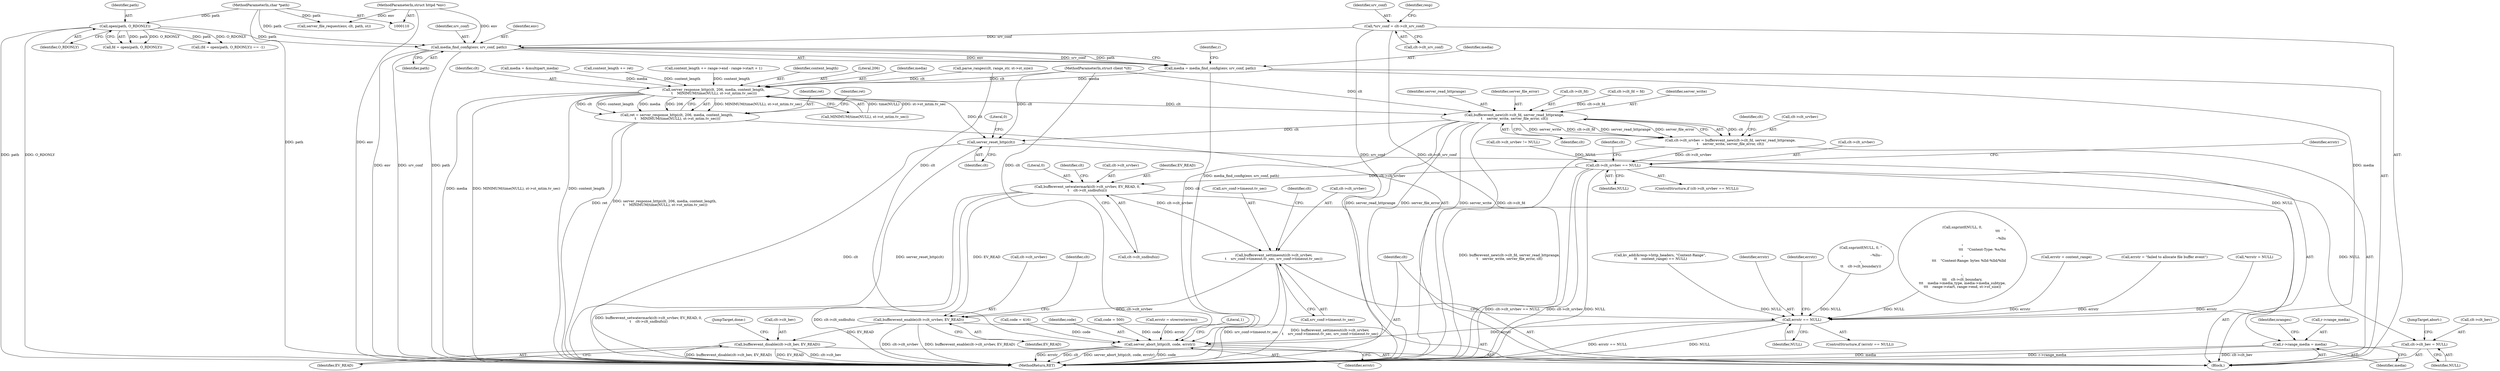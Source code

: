 digraph "0_src_142cfc82b932bc211218fbd7bdda8c7ce83f19df_1@pointer" {
"1000219" [label="(Call,media_find_config(env, srv_conf, path))"];
"1000111" [label="(MethodParameterIn,struct httpd *env)"];
"1000118" [label="(Call,*srv_conf = clt->clt_srv_conf)"];
"1000211" [label="(Call,open(path, O_RDONLY))"];
"1000113" [label="(MethodParameterIn,char *path)"];
"1000217" [label="(Call,media = media_find_config(env, srv_conf, path))"];
"1000223" [label="(Call,r->range_media = media)"];
"1000409" [label="(Call,server_response_http(clt, 206, media, content_length,\n \t    MINIMUM(time(NULL), st->st_mtim.tv_sec)))"];
"1000407" [label="(Call,ret = server_response_http(clt, 206, media, content_length,\n \t    MINIMUM(time(NULL), st->st_mtim.tv_sec)))"];
"1000457" [label="(Call,bufferevent_new(clt->clt_fd, server_read_httprange,\n\t    server_write, server_file_error, clt))"];
"1000453" [label="(Call,clt->clt_srvbev = bufferevent_new(clt->clt_fd, server_read_httprange,\n\t    server_write, server_file_error, clt))"];
"1000466" [label="(Call,clt->clt_srvbev == NULL)"];
"1000476" [label="(Call,bufferevent_setwatermark(clt->clt_srvbev, EV_READ, 0,\n\t    clt->clt_sndbufsiz))"];
"1000485" [label="(Call,bufferevent_settimeout(clt->clt_srvbev,\n\t    srv_conf->timeout.tv_sec, srv_conf->timeout.tv_sec))"];
"1000499" [label="(Call,bufferevent_enable(clt->clt_srvbev, EV_READ))"];
"1000504" [label="(Call,bufferevent_disable(clt->clt_bev, EV_READ))"];
"1000526" [label="(Call,clt->clt_bev = NULL)"];
"1000540" [label="(Call,errstr == NULL)"];
"1000547" [label="(Call,server_abort_http(clt, code, errstr))"];
"1000510" [label="(Call,server_reset_http(clt))"];
"1000182" [label="(Call,parse_ranges(clt, range_str, st->st_size))"];
"1000509" [label="(JumpTarget,done:)"];
"1000467" [label="(Call,clt->clt_srvbev)"];
"1000486" [label="(Call,clt->clt_srvbev)"];
"1000464" [label="(Identifier,clt)"];
"1000220" [label="(Identifier,env)"];
"1000462" [label="(Identifier,server_write)"];
"1000258" [label="(Call,kv_add(&resp->http_headers, \"Content-Range\",\n \t\t    content_range) == NULL)"];
"1000212" [label="(Identifier,path)"];
"1000530" [label="(Identifier,NULL)"];
"1000487" [label="(Identifier,clt)"];
"1000213" [label="(Identifier,O_RDONLY)"];
"1000505" [label="(Call,clt->clt_bev)"];
"1000219" [label="(Call,media_find_config(env, srv_conf, path))"];
"1000468" [label="(Identifier,clt)"];
"1000118" [label="(Call,*srv_conf = clt->clt_srv_conf)"];
"1000494" [label="(Call,srv_conf->timeout.tv_sec)"];
"1000548" [label="(Identifier,clt)"];
"1000211" [label="(Call,open(path, O_RDONLY))"];
"1000511" [label="(Identifier,clt)"];
"1000217" [label="(Call,media = media_find_config(env, srv_conf, path))"];
"1000410" [label="(Identifier,clt)"];
"1000461" [label="(Identifier,server_read_httprange)"];
"1000541" [label="(Identifier,errstr)"];
"1000470" [label="(Identifier,NULL)"];
"1000116" [label="(Block,)"];
"1000454" [label="(Call,clt->clt_srvbev)"];
"1000463" [label="(Identifier,server_file_error)"];
"1000510" [label="(Call,server_reset_http(clt))"];
"1000209" [label="(Call,fd = open(path, O_RDONLY))"];
"1000227" [label="(Identifier,media)"];
"1000503" [label="(Identifier,EV_READ)"];
"1000473" [label="(Identifier,errstr)"];
"1000398" [label="(Call,media = &multipart_media)"];
"1000513" [label="(Literal,0)"];
"1000458" [label="(Call,clt->clt_fd)"];
"1000527" [label="(Call,clt->clt_bev)"];
"1000414" [label="(Call,MINIMUM(time(NULL), st->st_mtim.tv_sec))"];
"1000453" [label="(Call,clt->clt_srvbev = bufferevent_new(clt->clt_fd, server_read_httprange,\n\t    server_write, server_file_error, clt))"];
"1000120" [label="(Call,clt->clt_srv_conf)"];
"1000119" [label="(Identifier,srv_conf)"];
"1000457" [label="(Call,bufferevent_new(clt->clt_fd, server_read_httprange,\n\t    server_write, server_file_error, clt))"];
"1000542" [label="(Identifier,NULL)"];
"1000477" [label="(Call,clt->clt_srvbev)"];
"1000489" [label="(Call,srv_conf->timeout.tv_sec)"];
"1000544" [label="(Identifier,errstr)"];
"1000433" [label="(Call,clt->clt_fd = fd)"];
"1000423" [label="(Identifier,ret)"];
"1000407" [label="(Call,ret = server_response_http(clt, 206, media, content_length,\n \t    MINIMUM(time(NULL), st->st_mtim.tv_sec)))"];
"1000547" [label="(Call,server_abort_http(clt, code, errstr))"];
"1000361" [label="(Call,snprintf(NULL, 0, \"\r\n--%llu--\r\n\",\n\t\t    clt->clt_boundary))"];
"1000482" [label="(Call,clt->clt_sndbufsiz)"];
"1000370" [label="(Call,content_length += ret)"];
"1000224" [label="(Call,r->range_media)"];
"1000540" [label="(Call,errstr == NULL)"];
"1000531" [label="(JumpTarget,abort:)"];
"1000222" [label="(Identifier,path)"];
"1000553" [label="(Literal,1)"];
"1000111" [label="(MethodParameterIn,struct httpd *env)"];
"1000485" [label="(Call,bufferevent_settimeout(clt->clt_srvbev,\n\t    srv_conf->timeout.tv_sec, srv_conf->timeout.tv_sec))"];
"1000190" [label="(Call,code = 416)"];
"1000480" [label="(Identifier,EV_READ)"];
"1000465" [label="(ControlStructure,if (clt->clt_srvbev == NULL))"];
"1000409" [label="(Call,server_response_http(clt, 206, media, content_length,\n \t    MINIMUM(time(NULL), st->st_mtim.tv_sec)))"];
"1000230" [label="(Identifier,nranges)"];
"1000320" [label="(Call,snprintf(NULL, 0,\n\t\t\t    \"\r\n--%llu\r\n\"\n\t\t\t    \"Content-Type: %s/%s\r\n\"\n \t\t\t    \"Content-Range: bytes %lld-%lld/%lld\r\n\r\n\",\n\t\t\t    clt->clt_boundary,\n\t\t\t    media->media_type, media->media_subtype,\n\t\t\t    range->start, range->end, st->st_size))"];
"1000554" [label="(MethodReturn,RET)"];
"1000539" [label="(ControlStructure,if (errstr == NULL))"];
"1000549" [label="(Identifier,code)"];
"1000476" [label="(Call,bufferevent_setwatermark(clt->clt_srvbev, EV_READ, 0,\n\t    clt->clt_sndbufsiz))"];
"1000408" [label="(Identifier,ret)"];
"1000276" [label="(Call,content_length += range->end - range->start + 1)"];
"1000150" [label="(Call,code = 500)"];
"1000543" [label="(Call,errstr = strerror(errno))"];
"1000208" [label="(Call,(fd = open(path, O_RDONLY)) == -1)"];
"1000439" [label="(Call,clt->clt_srvbev != NULL)"];
"1000481" [label="(Literal,0)"];
"1000413" [label="(Identifier,content_length)"];
"1000526" [label="(Call,clt->clt_bev = NULL)"];
"1000500" [label="(Call,clt->clt_srvbev)"];
"1000221" [label="(Identifier,srv_conf)"];
"1000411" [label="(Literal,206)"];
"1000223" [label="(Call,r->range_media = media)"];
"1000478" [label="(Identifier,clt)"];
"1000225" [label="(Identifier,r)"];
"1000499" [label="(Call,bufferevent_enable(clt->clt_srvbev, EV_READ))"];
"1000466" [label="(Call,clt->clt_srvbev == NULL)"];
"1000113" [label="(MethodParameterIn,char *path)"];
"1000504" [label="(Call,bufferevent_disable(clt->clt_bev, EV_READ))"];
"1000203" [label="(Call,errstr = content_range)"];
"1000501" [label="(Identifier,clt)"];
"1000508" [label="(Identifier,EV_READ)"];
"1000472" [label="(Call,errstr = \"failed to allocate file buffer event\")"];
"1000125" [label="(Identifier,resp)"];
"1000506" [label="(Identifier,clt)"];
"1000112" [label="(MethodParameterIn,struct client *clt)"];
"1000163" [label="(Call,*errstr = NULL)"];
"1000550" [label="(Identifier,errstr)"];
"1000412" [label="(Identifier,media)"];
"1000173" [label="(Call,server_file_request(env, clt, path, st))"];
"1000218" [label="(Identifier,media)"];
"1000219" -> "1000217"  [label="AST: "];
"1000219" -> "1000222"  [label="CFG: "];
"1000220" -> "1000219"  [label="AST: "];
"1000221" -> "1000219"  [label="AST: "];
"1000222" -> "1000219"  [label="AST: "];
"1000217" -> "1000219"  [label="CFG: "];
"1000219" -> "1000554"  [label="DDG: srv_conf"];
"1000219" -> "1000554"  [label="DDG: path"];
"1000219" -> "1000554"  [label="DDG: env"];
"1000219" -> "1000217"  [label="DDG: env"];
"1000219" -> "1000217"  [label="DDG: srv_conf"];
"1000219" -> "1000217"  [label="DDG: path"];
"1000111" -> "1000219"  [label="DDG: env"];
"1000118" -> "1000219"  [label="DDG: srv_conf"];
"1000211" -> "1000219"  [label="DDG: path"];
"1000113" -> "1000219"  [label="DDG: path"];
"1000111" -> "1000110"  [label="AST: "];
"1000111" -> "1000554"  [label="DDG: env"];
"1000111" -> "1000173"  [label="DDG: env"];
"1000118" -> "1000116"  [label="AST: "];
"1000118" -> "1000120"  [label="CFG: "];
"1000119" -> "1000118"  [label="AST: "];
"1000120" -> "1000118"  [label="AST: "];
"1000125" -> "1000118"  [label="CFG: "];
"1000118" -> "1000554"  [label="DDG: clt->clt_srv_conf"];
"1000118" -> "1000554"  [label="DDG: srv_conf"];
"1000211" -> "1000209"  [label="AST: "];
"1000211" -> "1000213"  [label="CFG: "];
"1000212" -> "1000211"  [label="AST: "];
"1000213" -> "1000211"  [label="AST: "];
"1000209" -> "1000211"  [label="CFG: "];
"1000211" -> "1000554"  [label="DDG: path"];
"1000211" -> "1000554"  [label="DDG: O_RDONLY"];
"1000211" -> "1000208"  [label="DDG: path"];
"1000211" -> "1000208"  [label="DDG: O_RDONLY"];
"1000211" -> "1000209"  [label="DDG: path"];
"1000211" -> "1000209"  [label="DDG: O_RDONLY"];
"1000113" -> "1000211"  [label="DDG: path"];
"1000113" -> "1000110"  [label="AST: "];
"1000113" -> "1000554"  [label="DDG: path"];
"1000113" -> "1000173"  [label="DDG: path"];
"1000217" -> "1000116"  [label="AST: "];
"1000218" -> "1000217"  [label="AST: "];
"1000225" -> "1000217"  [label="CFG: "];
"1000217" -> "1000554"  [label="DDG: media_find_config(env, srv_conf, path)"];
"1000217" -> "1000223"  [label="DDG: media"];
"1000217" -> "1000409"  [label="DDG: media"];
"1000223" -> "1000116"  [label="AST: "];
"1000223" -> "1000227"  [label="CFG: "];
"1000224" -> "1000223"  [label="AST: "];
"1000227" -> "1000223"  [label="AST: "];
"1000230" -> "1000223"  [label="CFG: "];
"1000223" -> "1000554"  [label="DDG: media"];
"1000223" -> "1000554"  [label="DDG: r->range_media"];
"1000409" -> "1000407"  [label="AST: "];
"1000409" -> "1000414"  [label="CFG: "];
"1000410" -> "1000409"  [label="AST: "];
"1000411" -> "1000409"  [label="AST: "];
"1000412" -> "1000409"  [label="AST: "];
"1000413" -> "1000409"  [label="AST: "];
"1000414" -> "1000409"  [label="AST: "];
"1000407" -> "1000409"  [label="CFG: "];
"1000409" -> "1000554"  [label="DDG: media"];
"1000409" -> "1000554"  [label="DDG: MINIMUM(time(NULL), st->st_mtim.tv_sec)"];
"1000409" -> "1000554"  [label="DDG: content_length"];
"1000409" -> "1000407"  [label="DDG: MINIMUM(time(NULL), st->st_mtim.tv_sec)"];
"1000409" -> "1000407"  [label="DDG: clt"];
"1000409" -> "1000407"  [label="DDG: content_length"];
"1000409" -> "1000407"  [label="DDG: media"];
"1000409" -> "1000407"  [label="DDG: 206"];
"1000182" -> "1000409"  [label="DDG: clt"];
"1000112" -> "1000409"  [label="DDG: clt"];
"1000398" -> "1000409"  [label="DDG: media"];
"1000276" -> "1000409"  [label="DDG: content_length"];
"1000370" -> "1000409"  [label="DDG: content_length"];
"1000414" -> "1000409"  [label="DDG: time(NULL)"];
"1000414" -> "1000409"  [label="DDG: st->st_mtim.tv_sec"];
"1000409" -> "1000457"  [label="DDG: clt"];
"1000409" -> "1000510"  [label="DDG: clt"];
"1000407" -> "1000116"  [label="AST: "];
"1000408" -> "1000407"  [label="AST: "];
"1000423" -> "1000407"  [label="CFG: "];
"1000407" -> "1000554"  [label="DDG: server_response_http(clt, 206, media, content_length,\n \t    MINIMUM(time(NULL), st->st_mtim.tv_sec))"];
"1000407" -> "1000554"  [label="DDG: ret"];
"1000457" -> "1000453"  [label="AST: "];
"1000457" -> "1000464"  [label="CFG: "];
"1000458" -> "1000457"  [label="AST: "];
"1000461" -> "1000457"  [label="AST: "];
"1000462" -> "1000457"  [label="AST: "];
"1000463" -> "1000457"  [label="AST: "];
"1000464" -> "1000457"  [label="AST: "];
"1000453" -> "1000457"  [label="CFG: "];
"1000457" -> "1000554"  [label="DDG: server_read_httprange"];
"1000457" -> "1000554"  [label="DDG: server_file_error"];
"1000457" -> "1000554"  [label="DDG: server_write"];
"1000457" -> "1000554"  [label="DDG: clt->clt_fd"];
"1000457" -> "1000453"  [label="DDG: clt"];
"1000457" -> "1000453"  [label="DDG: server_write"];
"1000457" -> "1000453"  [label="DDG: clt->clt_fd"];
"1000457" -> "1000453"  [label="DDG: server_read_httprange"];
"1000457" -> "1000453"  [label="DDG: server_file_error"];
"1000433" -> "1000457"  [label="DDG: clt->clt_fd"];
"1000112" -> "1000457"  [label="DDG: clt"];
"1000457" -> "1000510"  [label="DDG: clt"];
"1000457" -> "1000547"  [label="DDG: clt"];
"1000453" -> "1000116"  [label="AST: "];
"1000454" -> "1000453"  [label="AST: "];
"1000468" -> "1000453"  [label="CFG: "];
"1000453" -> "1000554"  [label="DDG: bufferevent_new(clt->clt_fd, server_read_httprange,\n\t    server_write, server_file_error, clt)"];
"1000453" -> "1000466"  [label="DDG: clt->clt_srvbev"];
"1000466" -> "1000465"  [label="AST: "];
"1000466" -> "1000470"  [label="CFG: "];
"1000467" -> "1000466"  [label="AST: "];
"1000470" -> "1000466"  [label="AST: "];
"1000473" -> "1000466"  [label="CFG: "];
"1000478" -> "1000466"  [label="CFG: "];
"1000466" -> "1000554"  [label="DDG: clt->clt_srvbev"];
"1000466" -> "1000554"  [label="DDG: NULL"];
"1000466" -> "1000554"  [label="DDG: clt->clt_srvbev == NULL"];
"1000439" -> "1000466"  [label="DDG: NULL"];
"1000466" -> "1000476"  [label="DDG: clt->clt_srvbev"];
"1000466" -> "1000526"  [label="DDG: NULL"];
"1000466" -> "1000540"  [label="DDG: NULL"];
"1000476" -> "1000116"  [label="AST: "];
"1000476" -> "1000482"  [label="CFG: "];
"1000477" -> "1000476"  [label="AST: "];
"1000480" -> "1000476"  [label="AST: "];
"1000481" -> "1000476"  [label="AST: "];
"1000482" -> "1000476"  [label="AST: "];
"1000487" -> "1000476"  [label="CFG: "];
"1000476" -> "1000554"  [label="DDG: bufferevent_setwatermark(clt->clt_srvbev, EV_READ, 0,\n\t    clt->clt_sndbufsiz)"];
"1000476" -> "1000554"  [label="DDG: clt->clt_sndbufsiz"];
"1000476" -> "1000485"  [label="DDG: clt->clt_srvbev"];
"1000476" -> "1000499"  [label="DDG: EV_READ"];
"1000485" -> "1000116"  [label="AST: "];
"1000485" -> "1000494"  [label="CFG: "];
"1000486" -> "1000485"  [label="AST: "];
"1000489" -> "1000485"  [label="AST: "];
"1000494" -> "1000485"  [label="AST: "];
"1000501" -> "1000485"  [label="CFG: "];
"1000485" -> "1000554"  [label="DDG: srv_conf->timeout.tv_sec"];
"1000485" -> "1000554"  [label="DDG: bufferevent_settimeout(clt->clt_srvbev,\n\t    srv_conf->timeout.tv_sec, srv_conf->timeout.tv_sec)"];
"1000485" -> "1000499"  [label="DDG: clt->clt_srvbev"];
"1000499" -> "1000116"  [label="AST: "];
"1000499" -> "1000503"  [label="CFG: "];
"1000500" -> "1000499"  [label="AST: "];
"1000503" -> "1000499"  [label="AST: "];
"1000506" -> "1000499"  [label="CFG: "];
"1000499" -> "1000554"  [label="DDG: bufferevent_enable(clt->clt_srvbev, EV_READ)"];
"1000499" -> "1000554"  [label="DDG: clt->clt_srvbev"];
"1000499" -> "1000504"  [label="DDG: EV_READ"];
"1000504" -> "1000116"  [label="AST: "];
"1000504" -> "1000508"  [label="CFG: "];
"1000505" -> "1000504"  [label="AST: "];
"1000508" -> "1000504"  [label="AST: "];
"1000509" -> "1000504"  [label="CFG: "];
"1000504" -> "1000554"  [label="DDG: clt->clt_bev"];
"1000504" -> "1000554"  [label="DDG: bufferevent_disable(clt->clt_bev, EV_READ)"];
"1000504" -> "1000554"  [label="DDG: EV_READ"];
"1000526" -> "1000116"  [label="AST: "];
"1000526" -> "1000530"  [label="CFG: "];
"1000527" -> "1000526"  [label="AST: "];
"1000530" -> "1000526"  [label="AST: "];
"1000531" -> "1000526"  [label="CFG: "];
"1000526" -> "1000554"  [label="DDG: clt->clt_bev"];
"1000540" -> "1000539"  [label="AST: "];
"1000540" -> "1000542"  [label="CFG: "];
"1000541" -> "1000540"  [label="AST: "];
"1000542" -> "1000540"  [label="AST: "];
"1000544" -> "1000540"  [label="CFG: "];
"1000548" -> "1000540"  [label="CFG: "];
"1000540" -> "1000554"  [label="DDG: errstr == NULL"];
"1000540" -> "1000554"  [label="DDG: NULL"];
"1000163" -> "1000540"  [label="DDG: errstr"];
"1000472" -> "1000540"  [label="DDG: errstr"];
"1000203" -> "1000540"  [label="DDG: errstr"];
"1000361" -> "1000540"  [label="DDG: NULL"];
"1000320" -> "1000540"  [label="DDG: NULL"];
"1000258" -> "1000540"  [label="DDG: NULL"];
"1000540" -> "1000547"  [label="DDG: errstr"];
"1000547" -> "1000116"  [label="AST: "];
"1000547" -> "1000550"  [label="CFG: "];
"1000548" -> "1000547"  [label="AST: "];
"1000549" -> "1000547"  [label="AST: "];
"1000550" -> "1000547"  [label="AST: "];
"1000553" -> "1000547"  [label="CFG: "];
"1000547" -> "1000554"  [label="DDG: errstr"];
"1000547" -> "1000554"  [label="DDG: clt"];
"1000547" -> "1000554"  [label="DDG: server_abort_http(clt, code, errstr)"];
"1000547" -> "1000554"  [label="DDG: code"];
"1000182" -> "1000547"  [label="DDG: clt"];
"1000112" -> "1000547"  [label="DDG: clt"];
"1000150" -> "1000547"  [label="DDG: code"];
"1000190" -> "1000547"  [label="DDG: code"];
"1000543" -> "1000547"  [label="DDG: errstr"];
"1000510" -> "1000116"  [label="AST: "];
"1000510" -> "1000511"  [label="CFG: "];
"1000511" -> "1000510"  [label="AST: "];
"1000513" -> "1000510"  [label="CFG: "];
"1000510" -> "1000554"  [label="DDG: clt"];
"1000510" -> "1000554"  [label="DDG: server_reset_http(clt)"];
"1000112" -> "1000510"  [label="DDG: clt"];
}
